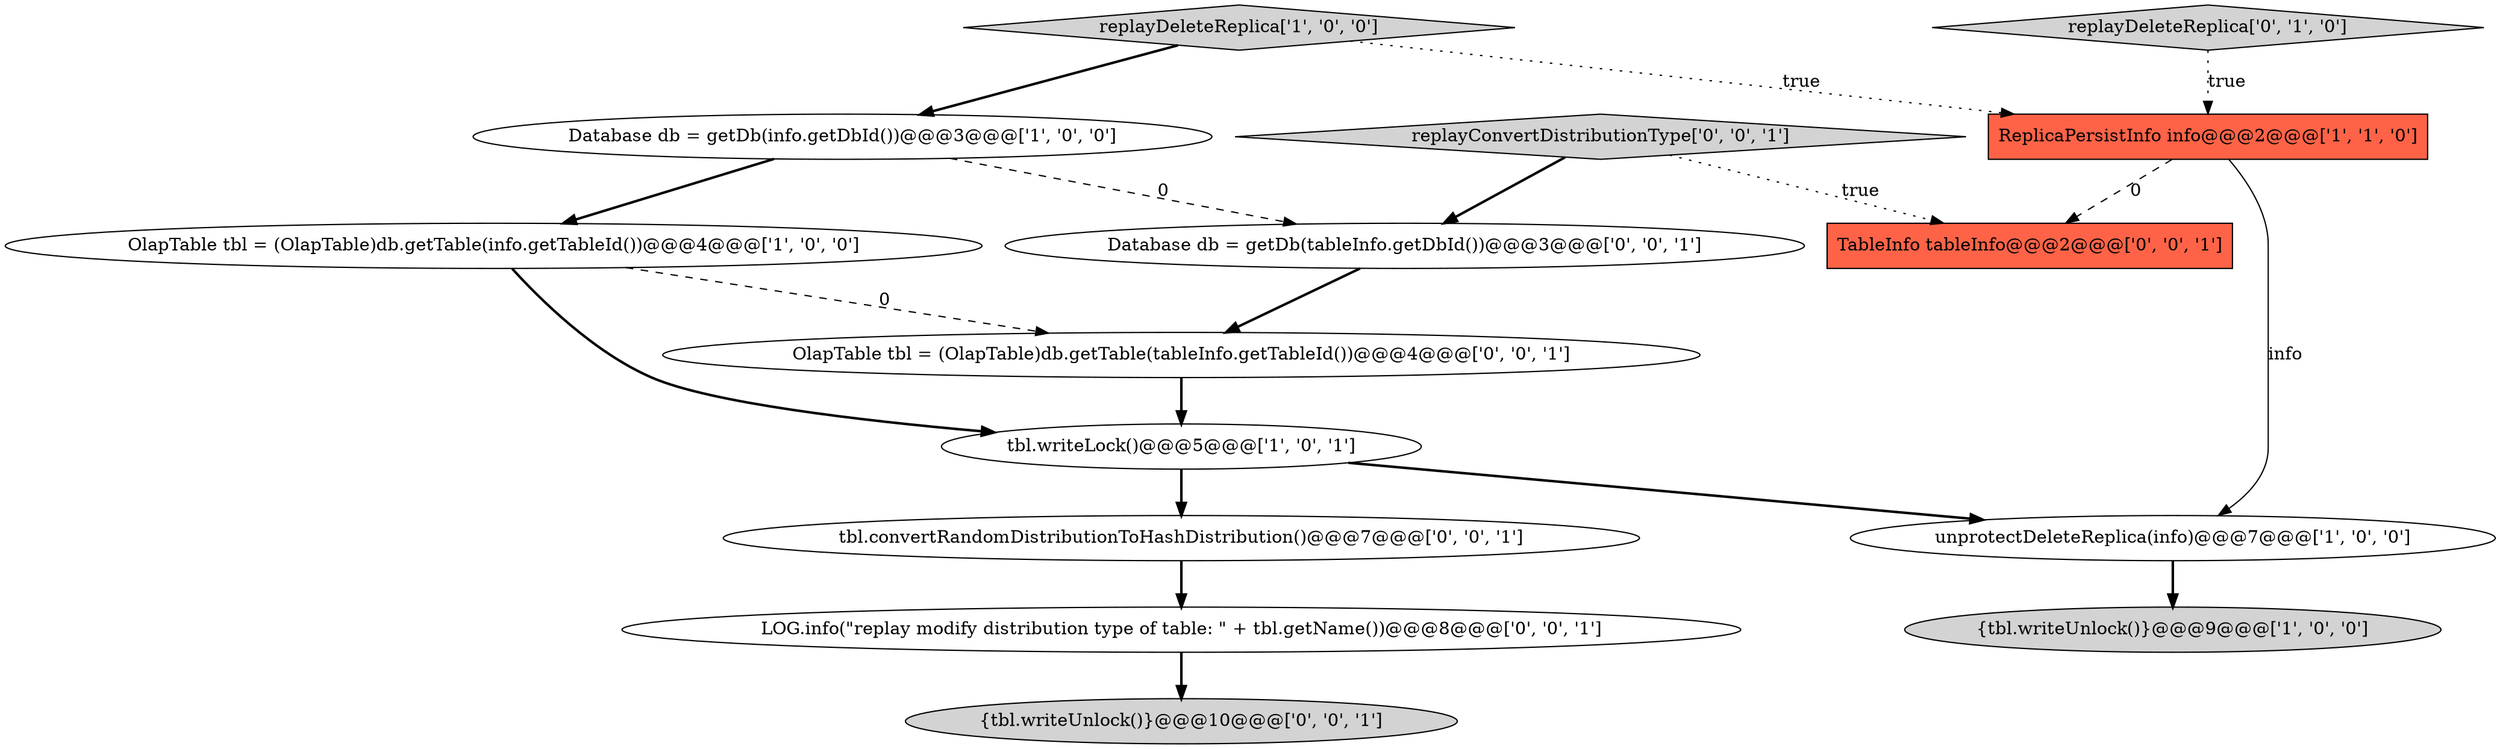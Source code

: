 digraph {
4 [style = filled, label = "tbl.writeLock()@@@5@@@['1', '0', '1']", fillcolor = white, shape = ellipse image = "AAA0AAABBB1BBB"];
8 [style = filled, label = "Database db = getDb(tableInfo.getDbId())@@@3@@@['0', '0', '1']", fillcolor = white, shape = ellipse image = "AAA0AAABBB3BBB"];
6 [style = filled, label = "ReplicaPersistInfo info@@@2@@@['1', '1', '0']", fillcolor = tomato, shape = box image = "AAA0AAABBB1BBB"];
7 [style = filled, label = "replayDeleteReplica['0', '1', '0']", fillcolor = lightgray, shape = diamond image = "AAA0AAABBB2BBB"];
12 [style = filled, label = "replayConvertDistributionType['0', '0', '1']", fillcolor = lightgray, shape = diamond image = "AAA0AAABBB3BBB"];
14 [style = filled, label = "TableInfo tableInfo@@@2@@@['0', '0', '1']", fillcolor = tomato, shape = box image = "AAA0AAABBB3BBB"];
11 [style = filled, label = "{tbl.writeUnlock()}@@@10@@@['0', '0', '1']", fillcolor = lightgray, shape = ellipse image = "AAA0AAABBB3BBB"];
0 [style = filled, label = "OlapTable tbl = (OlapTable)db.getTable(info.getTableId())@@@4@@@['1', '0', '0']", fillcolor = white, shape = ellipse image = "AAA0AAABBB1BBB"];
9 [style = filled, label = "tbl.convertRandomDistributionToHashDistribution()@@@7@@@['0', '0', '1']", fillcolor = white, shape = ellipse image = "AAA0AAABBB3BBB"];
2 [style = filled, label = "Database db = getDb(info.getDbId())@@@3@@@['1', '0', '0']", fillcolor = white, shape = ellipse image = "AAA0AAABBB1BBB"];
5 [style = filled, label = "unprotectDeleteReplica(info)@@@7@@@['1', '0', '0']", fillcolor = white, shape = ellipse image = "AAA0AAABBB1BBB"];
3 [style = filled, label = "{tbl.writeUnlock()}@@@9@@@['1', '0', '0']", fillcolor = lightgray, shape = ellipse image = "AAA0AAABBB1BBB"];
13 [style = filled, label = "OlapTable tbl = (OlapTable)db.getTable(tableInfo.getTableId())@@@4@@@['0', '0', '1']", fillcolor = white, shape = ellipse image = "AAA0AAABBB3BBB"];
10 [style = filled, label = "LOG.info(\"replay modify distribution type of table: \" + tbl.getName())@@@8@@@['0', '0', '1']", fillcolor = white, shape = ellipse image = "AAA0AAABBB3BBB"];
1 [style = filled, label = "replayDeleteReplica['1', '0', '0']", fillcolor = lightgray, shape = diamond image = "AAA0AAABBB1BBB"];
4->5 [style = bold, label=""];
2->8 [style = dashed, label="0"];
2->0 [style = bold, label=""];
5->3 [style = bold, label=""];
0->13 [style = dashed, label="0"];
0->4 [style = bold, label=""];
10->11 [style = bold, label=""];
13->4 [style = bold, label=""];
12->14 [style = dotted, label="true"];
6->5 [style = solid, label="info"];
4->9 [style = bold, label=""];
12->8 [style = bold, label=""];
1->2 [style = bold, label=""];
1->6 [style = dotted, label="true"];
8->13 [style = bold, label=""];
6->14 [style = dashed, label="0"];
9->10 [style = bold, label=""];
7->6 [style = dotted, label="true"];
}
